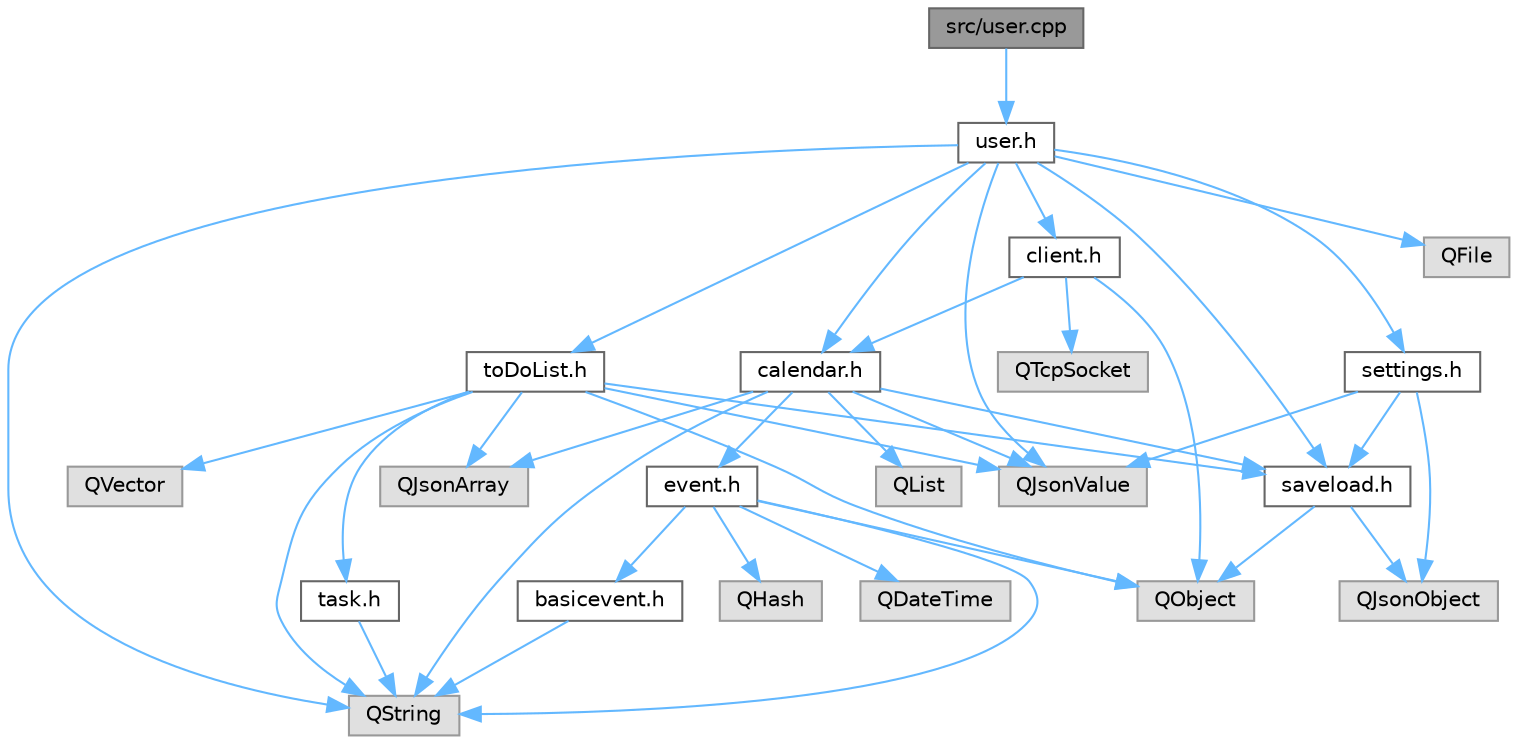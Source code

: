 digraph "src/user.cpp"
{
 // LATEX_PDF_SIZE
  bgcolor="transparent";
  edge [fontname=Helvetica,fontsize=10,labelfontname=Helvetica,labelfontsize=10];
  node [fontname=Helvetica,fontsize=10,shape=box,height=0.2,width=0.4];
  Node1 [id="Node000001",label="src/user.cpp",height=0.2,width=0.4,color="gray40", fillcolor="grey60", style="filled", fontcolor="black",tooltip=" "];
  Node1 -> Node2 [id="edge1_Node000001_Node000002",color="steelblue1",style="solid",tooltip=" "];
  Node2 [id="Node000002",label="user.h",height=0.2,width=0.4,color="grey40", fillcolor="white", style="filled",URL="$user_8h.html",tooltip=" "];
  Node2 -> Node3 [id="edge2_Node000002_Node000003",color="steelblue1",style="solid",tooltip=" "];
  Node3 [id="Node000003",label="calendar.h",height=0.2,width=0.4,color="grey40", fillcolor="white", style="filled",URL="$calendar_8h.html",tooltip=" "];
  Node3 -> Node4 [id="edge3_Node000003_Node000004",color="steelblue1",style="solid",tooltip=" "];
  Node4 [id="Node000004",label="event.h",height=0.2,width=0.4,color="grey40", fillcolor="white", style="filled",URL="$event_8h.html",tooltip=" "];
  Node4 -> Node5 [id="edge4_Node000004_Node000005",color="steelblue1",style="solid",tooltip=" "];
  Node5 [id="Node000005",label="QDateTime",height=0.2,width=0.4,color="grey60", fillcolor="#E0E0E0", style="filled",tooltip=" "];
  Node4 -> Node6 [id="edge5_Node000004_Node000006",color="steelblue1",style="solid",tooltip=" "];
  Node6 [id="Node000006",label="QHash",height=0.2,width=0.4,color="grey60", fillcolor="#E0E0E0", style="filled",tooltip=" "];
  Node4 -> Node7 [id="edge6_Node000004_Node000007",color="steelblue1",style="solid",tooltip=" "];
  Node7 [id="Node000007",label="QObject",height=0.2,width=0.4,color="grey60", fillcolor="#E0E0E0", style="filled",tooltip=" "];
  Node4 -> Node8 [id="edge7_Node000004_Node000008",color="steelblue1",style="solid",tooltip=" "];
  Node8 [id="Node000008",label="QString",height=0.2,width=0.4,color="grey60", fillcolor="#E0E0E0", style="filled",tooltip=" "];
  Node4 -> Node9 [id="edge8_Node000004_Node000009",color="steelblue1",style="solid",tooltip=" "];
  Node9 [id="Node000009",label="basicevent.h",height=0.2,width=0.4,color="grey40", fillcolor="white", style="filled",URL="$basicevent_8h.html",tooltip=" "];
  Node9 -> Node8 [id="edge9_Node000009_Node000008",color="steelblue1",style="solid",tooltip=" "];
  Node3 -> Node10 [id="edge10_Node000003_Node000010",color="steelblue1",style="solid",tooltip=" "];
  Node10 [id="Node000010",label="saveload.h",height=0.2,width=0.4,color="grey40", fillcolor="white", style="filled",URL="$saveload_8h.html",tooltip=" "];
  Node10 -> Node11 [id="edge11_Node000010_Node000011",color="steelblue1",style="solid",tooltip=" "];
  Node11 [id="Node000011",label="QJsonObject",height=0.2,width=0.4,color="grey60", fillcolor="#E0E0E0", style="filled",tooltip=" "];
  Node10 -> Node7 [id="edge12_Node000010_Node000007",color="steelblue1",style="solid",tooltip=" "];
  Node3 -> Node12 [id="edge13_Node000003_Node000012",color="steelblue1",style="solid",tooltip=" "];
  Node12 [id="Node000012",label="QJsonArray",height=0.2,width=0.4,color="grey60", fillcolor="#E0E0E0", style="filled",tooltip=" "];
  Node3 -> Node13 [id="edge14_Node000003_Node000013",color="steelblue1",style="solid",tooltip=" "];
  Node13 [id="Node000013",label="QJsonValue",height=0.2,width=0.4,color="grey60", fillcolor="#E0E0E0", style="filled",tooltip=" "];
  Node3 -> Node14 [id="edge15_Node000003_Node000014",color="steelblue1",style="solid",tooltip=" "];
  Node14 [id="Node000014",label="QList",height=0.2,width=0.4,color="grey60", fillcolor="#E0E0E0", style="filled",tooltip=" "];
  Node3 -> Node8 [id="edge16_Node000003_Node000008",color="steelblue1",style="solid",tooltip=" "];
  Node2 -> Node15 [id="edge17_Node000002_Node000015",color="steelblue1",style="solid",tooltip=" "];
  Node15 [id="Node000015",label="client.h",height=0.2,width=0.4,color="grey40", fillcolor="white", style="filled",URL="$client_8h.html",tooltip=" "];
  Node15 -> Node3 [id="edge18_Node000015_Node000003",color="steelblue1",style="solid",tooltip=" "];
  Node15 -> Node7 [id="edge19_Node000015_Node000007",color="steelblue1",style="solid",tooltip=" "];
  Node15 -> Node16 [id="edge20_Node000015_Node000016",color="steelblue1",style="solid",tooltip=" "];
  Node16 [id="Node000016",label="QTcpSocket",height=0.2,width=0.4,color="grey60", fillcolor="#E0E0E0", style="filled",tooltip=" "];
  Node2 -> Node10 [id="edge21_Node000002_Node000010",color="steelblue1",style="solid",tooltip=" "];
  Node2 -> Node17 [id="edge22_Node000002_Node000017",color="steelblue1",style="solid",tooltip=" "];
  Node17 [id="Node000017",label="settings.h",height=0.2,width=0.4,color="grey40", fillcolor="white", style="filled",URL="$settings_8h.html",tooltip=" "];
  Node17 -> Node10 [id="edge23_Node000017_Node000010",color="steelblue1",style="solid",tooltip=" "];
  Node17 -> Node11 [id="edge24_Node000017_Node000011",color="steelblue1",style="solid",tooltip=" "];
  Node17 -> Node13 [id="edge25_Node000017_Node000013",color="steelblue1",style="solid",tooltip=" "];
  Node2 -> Node18 [id="edge26_Node000002_Node000018",color="steelblue1",style="solid",tooltip=" "];
  Node18 [id="Node000018",label="toDoList.h",height=0.2,width=0.4,color="grey40", fillcolor="white", style="filled",URL="$to_do_list_8h.html",tooltip=" "];
  Node18 -> Node10 [id="edge27_Node000018_Node000010",color="steelblue1",style="solid",tooltip=" "];
  Node18 -> Node19 [id="edge28_Node000018_Node000019",color="steelblue1",style="solid",tooltip=" "];
  Node19 [id="Node000019",label="task.h",height=0.2,width=0.4,color="grey40", fillcolor="white", style="filled",URL="$task_8h.html",tooltip=" "];
  Node19 -> Node8 [id="edge29_Node000019_Node000008",color="steelblue1",style="solid",tooltip=" "];
  Node18 -> Node12 [id="edge30_Node000018_Node000012",color="steelblue1",style="solid",tooltip=" "];
  Node18 -> Node13 [id="edge31_Node000018_Node000013",color="steelblue1",style="solid",tooltip=" "];
  Node18 -> Node7 [id="edge32_Node000018_Node000007",color="steelblue1",style="solid",tooltip=" "];
  Node18 -> Node8 [id="edge33_Node000018_Node000008",color="steelblue1",style="solid",tooltip=" "];
  Node18 -> Node20 [id="edge34_Node000018_Node000020",color="steelblue1",style="solid",tooltip=" "];
  Node20 [id="Node000020",label="QVector",height=0.2,width=0.4,color="grey60", fillcolor="#E0E0E0", style="filled",tooltip=" "];
  Node2 -> Node21 [id="edge35_Node000002_Node000021",color="steelblue1",style="solid",tooltip=" "];
  Node21 [id="Node000021",label="QFile",height=0.2,width=0.4,color="grey60", fillcolor="#E0E0E0", style="filled",tooltip=" "];
  Node2 -> Node13 [id="edge36_Node000002_Node000013",color="steelblue1",style="solid",tooltip=" "];
  Node2 -> Node8 [id="edge37_Node000002_Node000008",color="steelblue1",style="solid",tooltip=" "];
}
